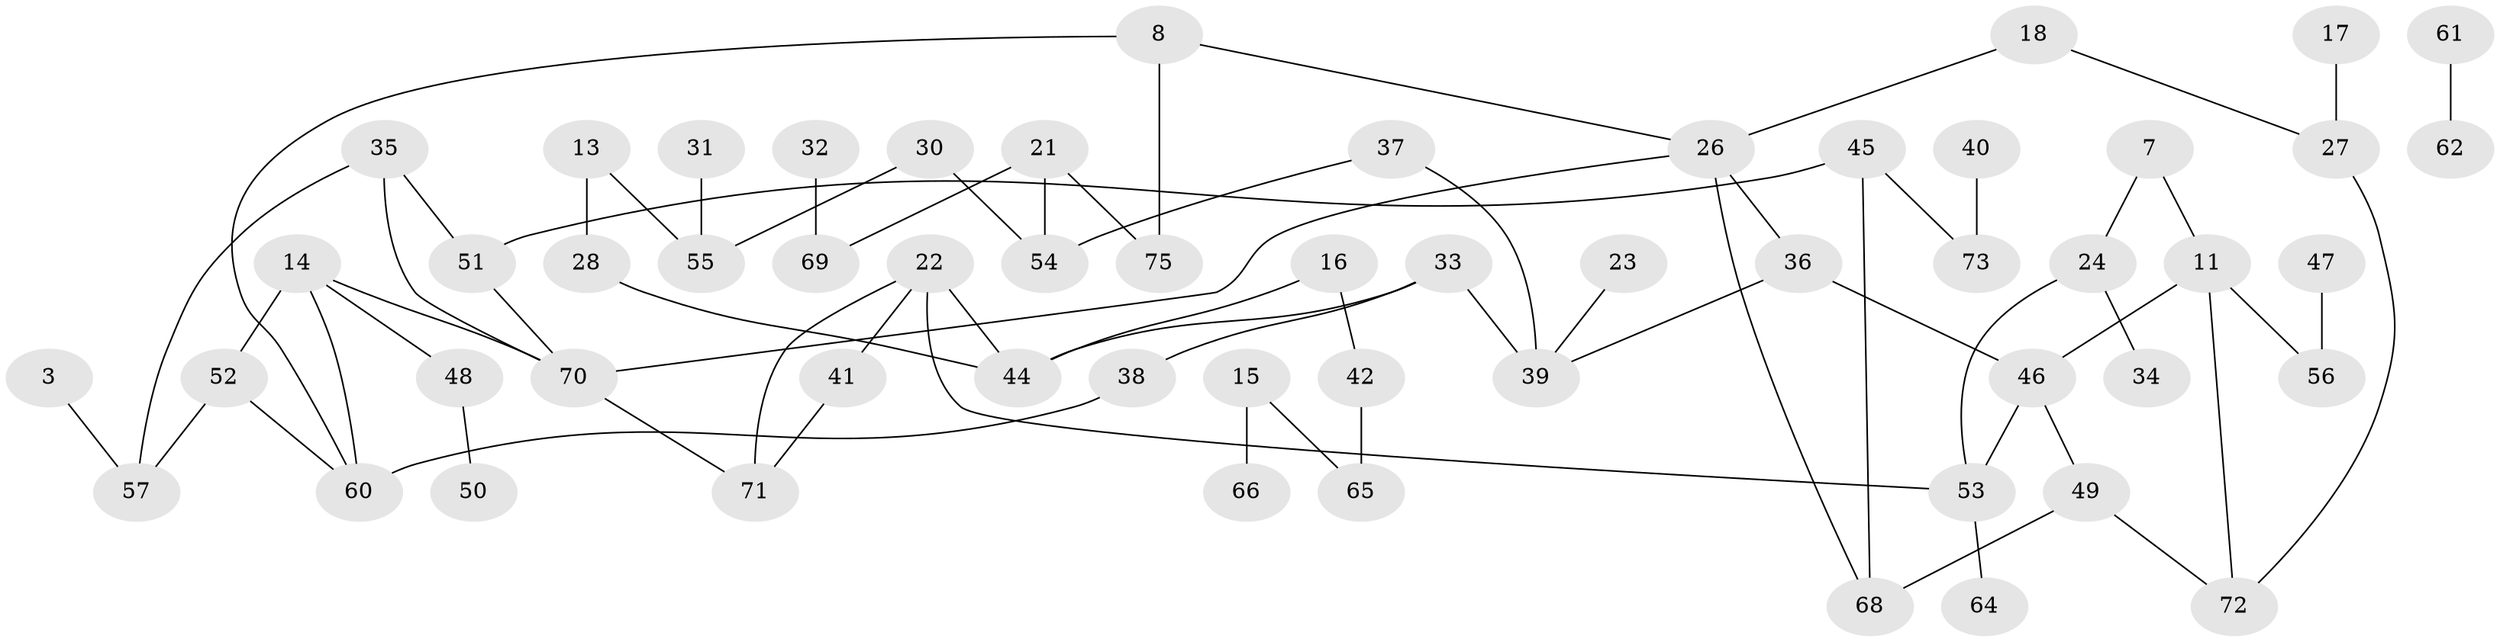 // original degree distribution, {0: 0.1588785046728972, 1: 0.22429906542056074, 3: 0.19626168224299065, 2: 0.2803738317757009, 4: 0.11214953271028037, 5: 0.028037383177570093}
// Generated by graph-tools (version 1.1) at 2025/35/03/04/25 23:35:46]
// undirected, 57 vertices, 70 edges
graph export_dot {
  node [color=gray90,style=filled];
  3;
  7;
  8;
  11;
  13;
  14;
  15;
  16;
  17;
  18;
  21;
  22;
  23;
  24;
  26;
  27;
  28;
  30;
  31;
  32;
  33;
  34;
  35;
  36;
  37;
  38;
  39;
  40;
  41;
  42;
  44;
  45;
  46;
  47;
  48;
  49;
  50;
  51;
  52;
  53;
  54;
  55;
  56;
  57;
  60;
  61;
  62;
  64;
  65;
  66;
  68;
  69;
  70;
  71;
  72;
  73;
  75;
  3 -- 57 [weight=1.0];
  7 -- 11 [weight=1.0];
  7 -- 24 [weight=1.0];
  8 -- 26 [weight=1.0];
  8 -- 60 [weight=1.0];
  8 -- 75 [weight=1.0];
  11 -- 46 [weight=1.0];
  11 -- 56 [weight=1.0];
  11 -- 72 [weight=1.0];
  13 -- 28 [weight=1.0];
  13 -- 55 [weight=1.0];
  14 -- 48 [weight=1.0];
  14 -- 52 [weight=1.0];
  14 -- 60 [weight=1.0];
  14 -- 70 [weight=1.0];
  15 -- 65 [weight=1.0];
  15 -- 66 [weight=1.0];
  16 -- 42 [weight=1.0];
  16 -- 44 [weight=1.0];
  17 -- 27 [weight=1.0];
  18 -- 26 [weight=1.0];
  18 -- 27 [weight=1.0];
  21 -- 54 [weight=1.0];
  21 -- 69 [weight=1.0];
  21 -- 75 [weight=1.0];
  22 -- 41 [weight=1.0];
  22 -- 44 [weight=1.0];
  22 -- 53 [weight=1.0];
  22 -- 71 [weight=1.0];
  23 -- 39 [weight=1.0];
  24 -- 34 [weight=2.0];
  24 -- 53 [weight=1.0];
  26 -- 36 [weight=1.0];
  26 -- 68 [weight=1.0];
  26 -- 70 [weight=1.0];
  27 -- 72 [weight=1.0];
  28 -- 44 [weight=1.0];
  30 -- 54 [weight=1.0];
  30 -- 55 [weight=1.0];
  31 -- 55 [weight=1.0];
  32 -- 69 [weight=1.0];
  33 -- 38 [weight=1.0];
  33 -- 39 [weight=2.0];
  33 -- 44 [weight=1.0];
  35 -- 51 [weight=1.0];
  35 -- 57 [weight=1.0];
  35 -- 70 [weight=1.0];
  36 -- 39 [weight=1.0];
  36 -- 46 [weight=1.0];
  37 -- 39 [weight=1.0];
  37 -- 54 [weight=1.0];
  38 -- 60 [weight=2.0];
  40 -- 73 [weight=1.0];
  41 -- 71 [weight=1.0];
  42 -- 65 [weight=1.0];
  45 -- 51 [weight=1.0];
  45 -- 68 [weight=1.0];
  45 -- 73 [weight=1.0];
  46 -- 49 [weight=1.0];
  46 -- 53 [weight=1.0];
  47 -- 56 [weight=1.0];
  48 -- 50 [weight=1.0];
  49 -- 68 [weight=1.0];
  49 -- 72 [weight=1.0];
  51 -- 70 [weight=1.0];
  52 -- 57 [weight=1.0];
  52 -- 60 [weight=1.0];
  53 -- 64 [weight=1.0];
  61 -- 62 [weight=1.0];
  70 -- 71 [weight=1.0];
}
